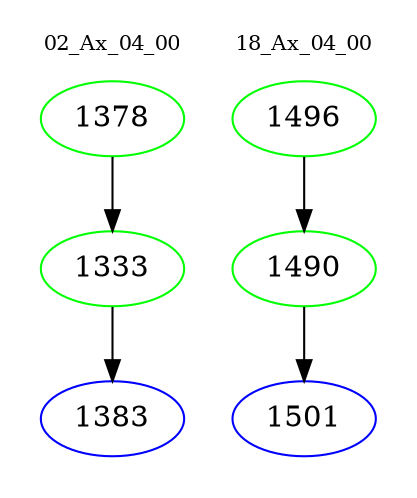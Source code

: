 digraph{
subgraph cluster_0 {
color = white
label = "02_Ax_04_00";
fontsize=10;
T0_1378 [label="1378", color="green"]
T0_1378 -> T0_1333 [color="black"]
T0_1333 [label="1333", color="green"]
T0_1333 -> T0_1383 [color="black"]
T0_1383 [label="1383", color="blue"]
}
subgraph cluster_1 {
color = white
label = "18_Ax_04_00";
fontsize=10;
T1_1496 [label="1496", color="green"]
T1_1496 -> T1_1490 [color="black"]
T1_1490 [label="1490", color="green"]
T1_1490 -> T1_1501 [color="black"]
T1_1501 [label="1501", color="blue"]
}
}

